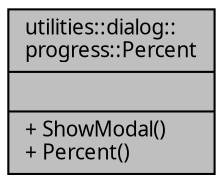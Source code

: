 digraph "utilities::dialog::progress::Percent"
{
 // INTERACTIVE_SVG=YES
  edge [fontname="Verdana",fontsize="10",labelfontname="Verdana",labelfontsize="10"];
  node [fontname="Verdana",fontsize="10",shape=record];
  Node1 [label="{utilities::dialog::\lprogress::Percent\n||+ ShowModal()\l+ Percent()\l}",height=0.2,width=0.4,color="black", fillcolor="grey75", style="filled", fontcolor="black"];
}
